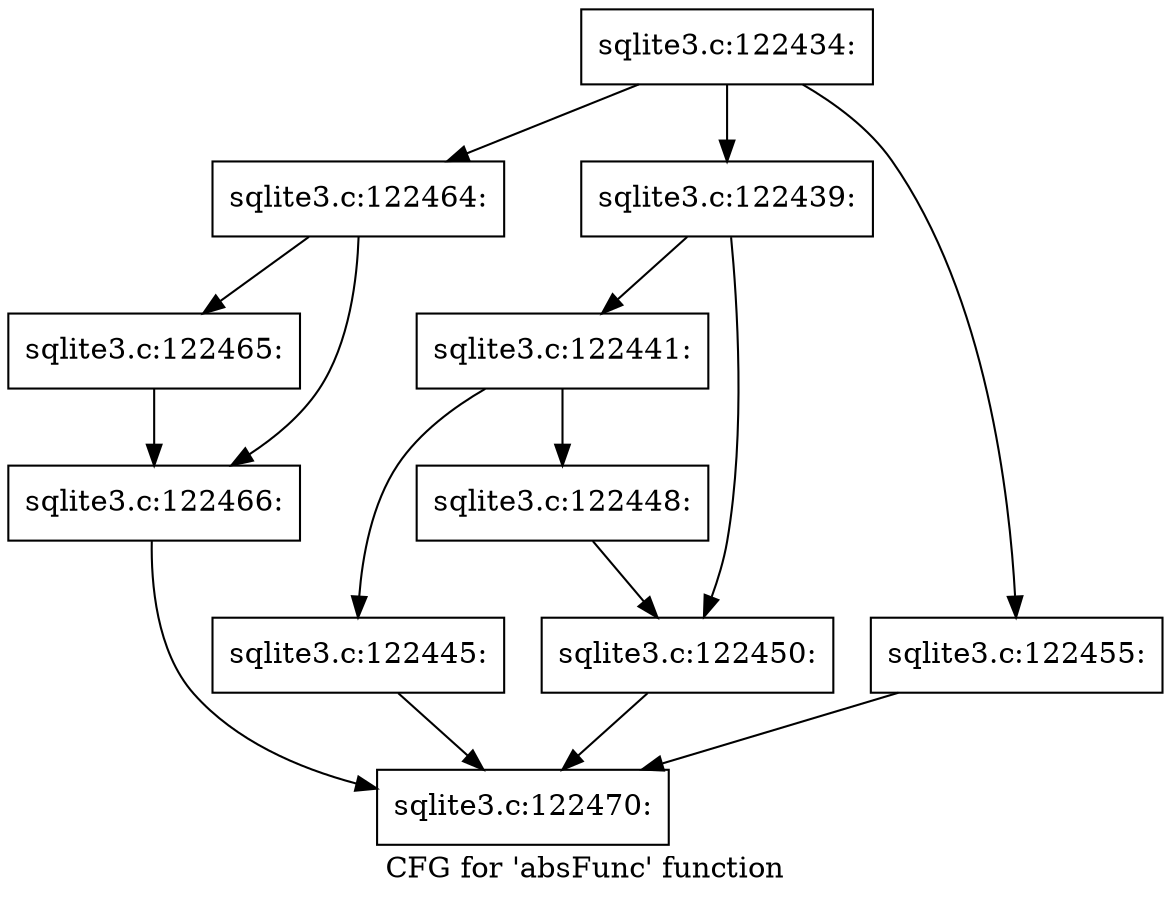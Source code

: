 digraph "CFG for 'absFunc' function" {
	label="CFG for 'absFunc' function";

	Node0x55c0f79231e0 [shape=record,label="{sqlite3.c:122434:}"];
	Node0x55c0f79231e0 -> Node0x55c0f792e130;
	Node0x55c0f79231e0 -> Node0x55c0f792e4d0;
	Node0x55c0f79231e0 -> Node0x55c0f792ff30;
	Node0x55c0f792e4d0 [shape=record,label="{sqlite3.c:122439:}"];
	Node0x55c0f792e4d0 -> Node0x55c0f792ec60;
	Node0x55c0f792e4d0 -> Node0x55c0f792ecb0;
	Node0x55c0f792ec60 [shape=record,label="{sqlite3.c:122441:}"];
	Node0x55c0f792ec60 -> Node0x55c0f792f0c0;
	Node0x55c0f792ec60 -> Node0x55c0f792f110;
	Node0x55c0f792f0c0 [shape=record,label="{sqlite3.c:122445:}"];
	Node0x55c0f792f0c0 -> Node0x55c0f792df10;
	Node0x55c0f792f110 [shape=record,label="{sqlite3.c:122448:}"];
	Node0x55c0f792f110 -> Node0x55c0f792ecb0;
	Node0x55c0f792ecb0 [shape=record,label="{sqlite3.c:122450:}"];
	Node0x55c0f792ecb0 -> Node0x55c0f792df10;
	Node0x55c0f792ff30 [shape=record,label="{sqlite3.c:122455:}"];
	Node0x55c0f792ff30 -> Node0x55c0f792df10;
	Node0x55c0f792e130 [shape=record,label="{sqlite3.c:122464:}"];
	Node0x55c0f792e130 -> Node0x55c0f79309a0;
	Node0x55c0f792e130 -> Node0x55c0f79309f0;
	Node0x55c0f79309a0 [shape=record,label="{sqlite3.c:122465:}"];
	Node0x55c0f79309a0 -> Node0x55c0f79309f0;
	Node0x55c0f79309f0 [shape=record,label="{sqlite3.c:122466:}"];
	Node0x55c0f79309f0 -> Node0x55c0f792df10;
	Node0x55c0f792df10 [shape=record,label="{sqlite3.c:122470:}"];
}
